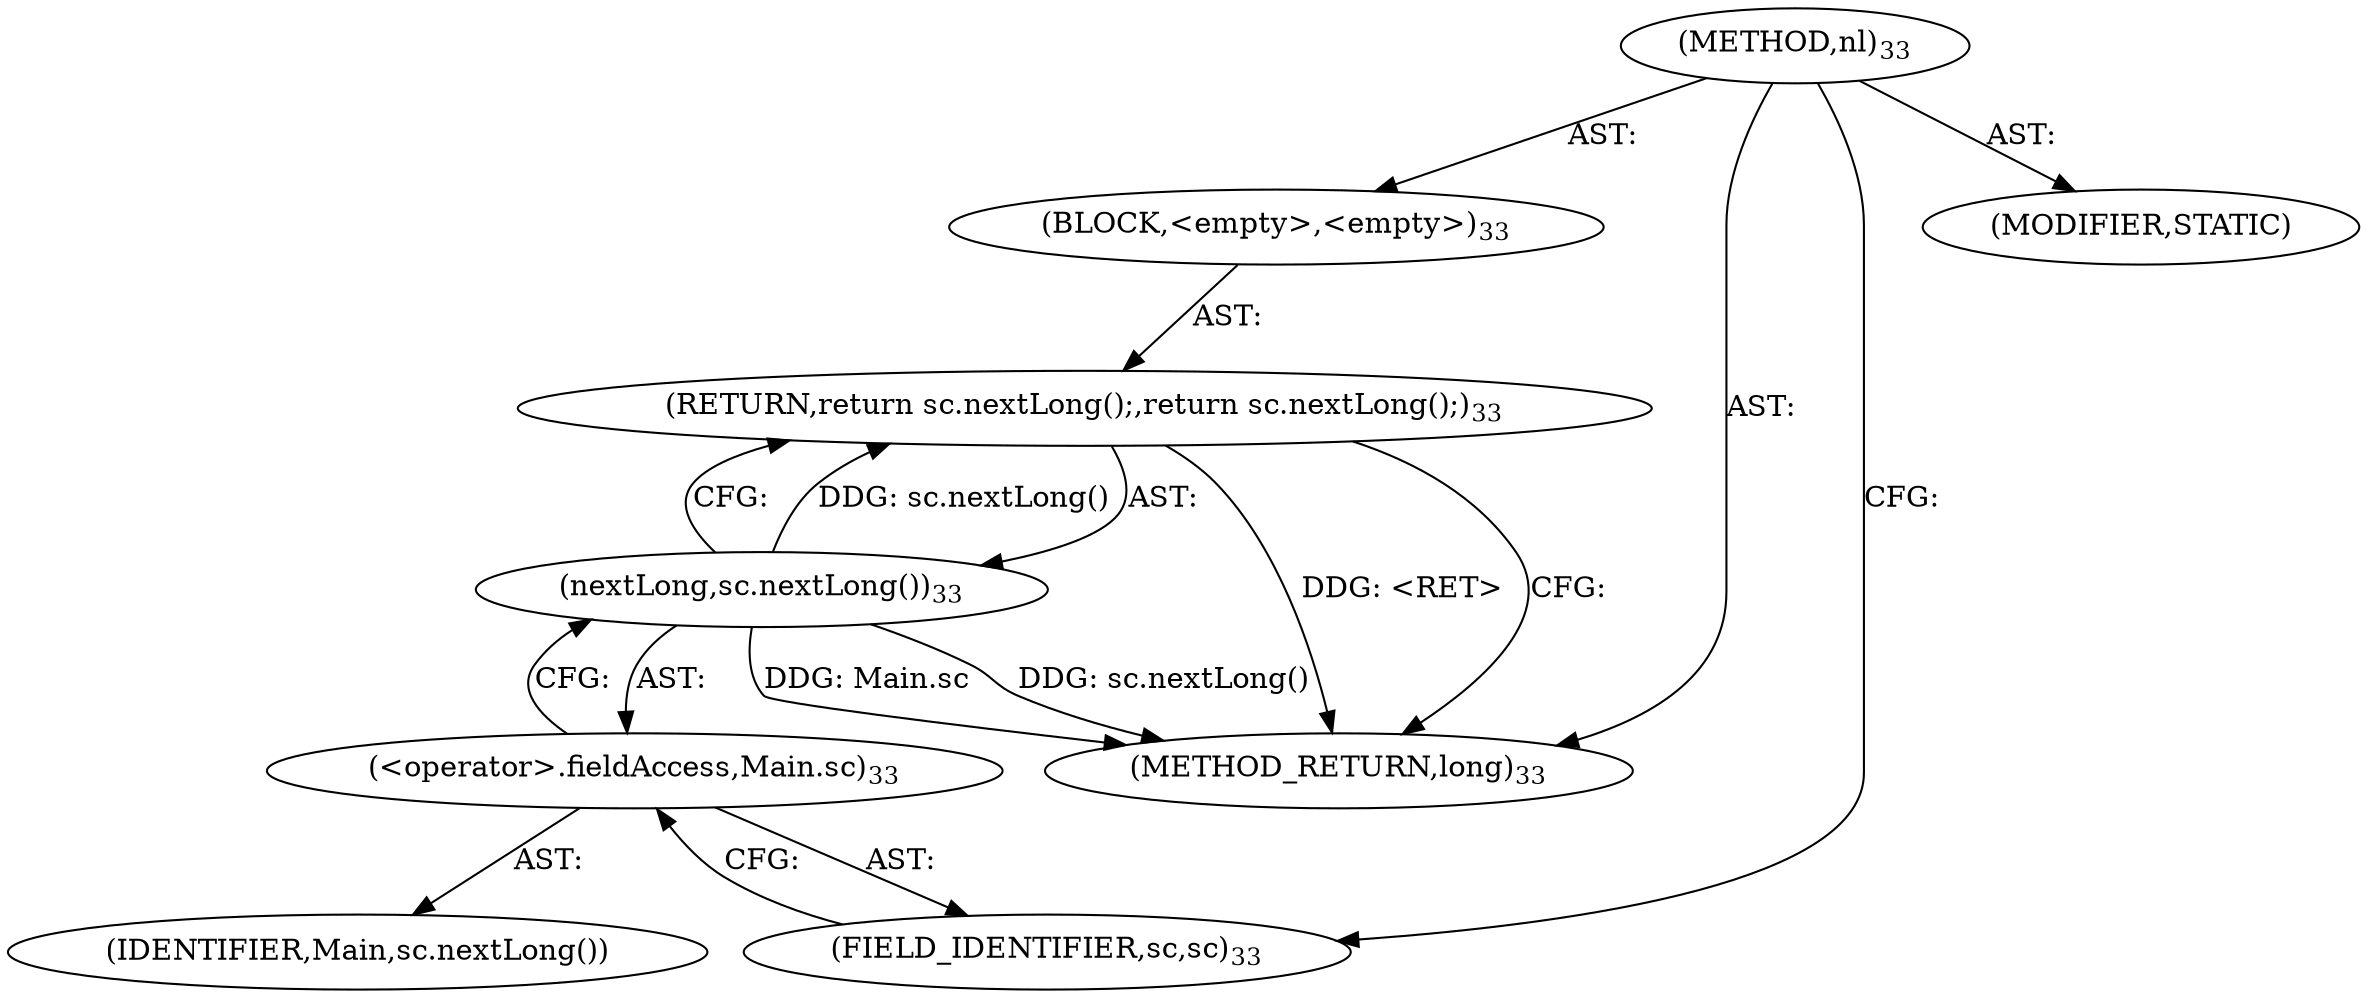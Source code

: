 digraph "nl" {  
"203" [label = <(METHOD,nl)<SUB>33</SUB>> ]
"204" [label = <(BLOCK,&lt;empty&gt;,&lt;empty&gt;)<SUB>33</SUB>> ]
"205" [label = <(RETURN,return sc.nextLong();,return sc.nextLong();)<SUB>33</SUB>> ]
"206" [label = <(nextLong,sc.nextLong())<SUB>33</SUB>> ]
"207" [label = <(&lt;operator&gt;.fieldAccess,Main.sc)<SUB>33</SUB>> ]
"208" [label = <(IDENTIFIER,Main,sc.nextLong())> ]
"209" [label = <(FIELD_IDENTIFIER,sc,sc)<SUB>33</SUB>> ]
"210" [label = <(MODIFIER,STATIC)> ]
"211" [label = <(METHOD_RETURN,long)<SUB>33</SUB>> ]
  "203" -> "204"  [ label = "AST: "] 
  "203" -> "210"  [ label = "AST: "] 
  "203" -> "211"  [ label = "AST: "] 
  "204" -> "205"  [ label = "AST: "] 
  "205" -> "206"  [ label = "AST: "] 
  "206" -> "207"  [ label = "AST: "] 
  "207" -> "208"  [ label = "AST: "] 
  "207" -> "209"  [ label = "AST: "] 
  "205" -> "211"  [ label = "CFG: "] 
  "206" -> "205"  [ label = "CFG: "] 
  "207" -> "206"  [ label = "CFG: "] 
  "209" -> "207"  [ label = "CFG: "] 
  "203" -> "209"  [ label = "CFG: "] 
  "205" -> "211"  [ label = "DDG: &lt;RET&gt;"] 
  "206" -> "211"  [ label = "DDG: Main.sc"] 
  "206" -> "211"  [ label = "DDG: sc.nextLong()"] 
  "206" -> "205"  [ label = "DDG: sc.nextLong()"] 
}
